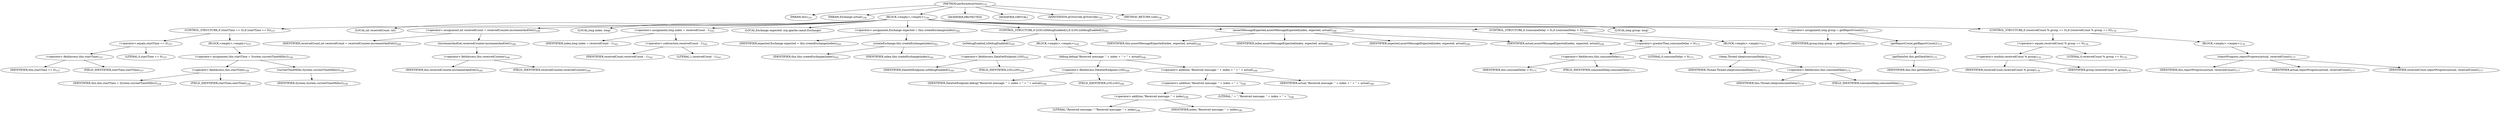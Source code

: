 digraph "performAssertions" {  
"369" [label = <(METHOD,performAssertions)<SUB>155</SUB>> ]
"28" [label = <(PARAM,this)<SUB>155</SUB>> ]
"370" [label = <(PARAM,Exchange actual)<SUB>156</SUB>> ]
"371" [label = <(BLOCK,&lt;empty&gt;,&lt;empty&gt;)<SUB>156</SUB>> ]
"372" [label = <(CONTROL_STRUCTURE,if (startTime == 0),if (startTime == 0))<SUB>157</SUB>> ]
"373" [label = <(&lt;operator&gt;.equals,startTime == 0)<SUB>157</SUB>> ]
"374" [label = <(&lt;operator&gt;.fieldAccess,this.startTime)<SUB>157</SUB>> ]
"375" [label = <(IDENTIFIER,this,startTime == 0)<SUB>157</SUB>> ]
"376" [label = <(FIELD_IDENTIFIER,startTime,startTime)<SUB>157</SUB>> ]
"377" [label = <(LITERAL,0,startTime == 0)<SUB>157</SUB>> ]
"378" [label = <(BLOCK,&lt;empty&gt;,&lt;empty&gt;)<SUB>157</SUB>> ]
"379" [label = <(&lt;operator&gt;.assignment,this.startTime = System.currentTimeMillis())<SUB>158</SUB>> ]
"380" [label = <(&lt;operator&gt;.fieldAccess,this.startTime)<SUB>158</SUB>> ]
"381" [label = <(IDENTIFIER,this,this.startTime = System.currentTimeMillis())<SUB>158</SUB>> ]
"382" [label = <(FIELD_IDENTIFIER,startTime,startTime)<SUB>158</SUB>> ]
"383" [label = <(currentTimeMillis,System.currentTimeMillis())<SUB>158</SUB>> ]
"384" [label = <(IDENTIFIER,System,System.currentTimeMillis())<SUB>158</SUB>> ]
"385" [label = <(LOCAL,int receivedCount: int)> ]
"386" [label = <(&lt;operator&gt;.assignment,int receivedCount = receivedCounter.incrementAndGet())<SUB>160</SUB>> ]
"387" [label = <(IDENTIFIER,receivedCount,int receivedCount = receivedCounter.incrementAndGet())<SUB>160</SUB>> ]
"388" [label = <(incrementAndGet,receivedCounter.incrementAndGet())<SUB>160</SUB>> ]
"389" [label = <(&lt;operator&gt;.fieldAccess,this.receivedCounter)<SUB>160</SUB>> ]
"390" [label = <(IDENTIFIER,this,receivedCounter.incrementAndGet())<SUB>160</SUB>> ]
"391" [label = <(FIELD_IDENTIFIER,receivedCounter,receivedCounter)<SUB>160</SUB>> ]
"392" [label = <(LOCAL,long index: long)> ]
"393" [label = <(&lt;operator&gt;.assignment,long index = receivedCount - 1)<SUB>161</SUB>> ]
"394" [label = <(IDENTIFIER,index,long index = receivedCount - 1)<SUB>161</SUB>> ]
"395" [label = <(&lt;operator&gt;.subtraction,receivedCount - 1)<SUB>161</SUB>> ]
"396" [label = <(IDENTIFIER,receivedCount,receivedCount - 1)<SUB>161</SUB>> ]
"397" [label = <(LITERAL,1,receivedCount - 1)<SUB>161</SUB>> ]
"398" [label = <(LOCAL,Exchange expected: org.apache.camel.Exchange)> ]
"399" [label = <(&lt;operator&gt;.assignment,Exchange expected = this.createExchange(index))<SUB>162</SUB>> ]
"400" [label = <(IDENTIFIER,expected,Exchange expected = this.createExchange(index))<SUB>162</SUB>> ]
"401" [label = <(createExchange,this.createExchange(index))<SUB>162</SUB>> ]
"27" [label = <(IDENTIFIER,this,this.createExchange(index))<SUB>162</SUB>> ]
"402" [label = <(IDENTIFIER,index,this.createExchange(index))<SUB>162</SUB>> ]
"403" [label = <(CONTROL_STRUCTURE,if (LOG.isDebugEnabled()),if (LOG.isDebugEnabled()))<SUB>165</SUB>> ]
"404" [label = <(isDebugEnabled,isDebugEnabled())<SUB>165</SUB>> ]
"405" [label = <(&lt;operator&gt;.fieldAccess,DataSetEndpoint.LOG)<SUB>165</SUB>> ]
"406" [label = <(IDENTIFIER,DataSetEndpoint,isDebugEnabled())<SUB>165</SUB>> ]
"407" [label = <(FIELD_IDENTIFIER,LOG,LOG)<SUB>165</SUB>> ]
"408" [label = <(BLOCK,&lt;empty&gt;,&lt;empty&gt;)<SUB>165</SUB>> ]
"409" [label = <(debug,debug(&quot;Received message: &quot; + index + &quot; = &quot; + actual))<SUB>166</SUB>> ]
"410" [label = <(&lt;operator&gt;.fieldAccess,DataSetEndpoint.LOG)<SUB>166</SUB>> ]
"411" [label = <(IDENTIFIER,DataSetEndpoint,debug(&quot;Received message: &quot; + index + &quot; = &quot; + actual))<SUB>166</SUB>> ]
"412" [label = <(FIELD_IDENTIFIER,LOG,LOG)<SUB>166</SUB>> ]
"413" [label = <(&lt;operator&gt;.addition,&quot;Received message: &quot; + index + &quot; = &quot; + actual)<SUB>166</SUB>> ]
"414" [label = <(&lt;operator&gt;.addition,&quot;Received message: &quot; + index + &quot; = &quot;)<SUB>166</SUB>> ]
"415" [label = <(&lt;operator&gt;.addition,&quot;Received message: &quot; + index)<SUB>166</SUB>> ]
"416" [label = <(LITERAL,&quot;Received message: &quot;,&quot;Received message: &quot; + index)<SUB>166</SUB>> ]
"417" [label = <(IDENTIFIER,index,&quot;Received message: &quot; + index)<SUB>166</SUB>> ]
"418" [label = <(LITERAL,&quot; = &quot;,&quot;Received message: &quot; + index + &quot; = &quot;)<SUB>166</SUB>> ]
"419" [label = <(IDENTIFIER,actual,&quot;Received message: &quot; + index + &quot; = &quot; + actual)<SUB>166</SUB>> ]
"420" [label = <(assertMessageExpected,assertMessageExpected(index, expected, actual))<SUB>169</SUB>> ]
"29" [label = <(IDENTIFIER,this,assertMessageExpected(index, expected, actual))<SUB>169</SUB>> ]
"421" [label = <(IDENTIFIER,index,assertMessageExpected(index, expected, actual))<SUB>169</SUB>> ]
"422" [label = <(IDENTIFIER,expected,assertMessageExpected(index, expected, actual))<SUB>169</SUB>> ]
"423" [label = <(IDENTIFIER,actual,assertMessageExpected(index, expected, actual))<SUB>169</SUB>> ]
"424" [label = <(CONTROL_STRUCTURE,if (consumeDelay &gt; 0),if (consumeDelay &gt; 0))<SUB>171</SUB>> ]
"425" [label = <(&lt;operator&gt;.greaterThan,consumeDelay &gt; 0)<SUB>171</SUB>> ]
"426" [label = <(&lt;operator&gt;.fieldAccess,this.consumeDelay)<SUB>171</SUB>> ]
"427" [label = <(IDENTIFIER,this,consumeDelay &gt; 0)<SUB>171</SUB>> ]
"428" [label = <(FIELD_IDENTIFIER,consumeDelay,consumeDelay)<SUB>171</SUB>> ]
"429" [label = <(LITERAL,0,consumeDelay &gt; 0)<SUB>171</SUB>> ]
"430" [label = <(BLOCK,&lt;empty&gt;,&lt;empty&gt;)<SUB>171</SUB>> ]
"431" [label = <(sleep,Thread.sleep(consumeDelay))<SUB>172</SUB>> ]
"432" [label = <(IDENTIFIER,Thread,Thread.sleep(consumeDelay))<SUB>172</SUB>> ]
"433" [label = <(&lt;operator&gt;.fieldAccess,this.consumeDelay)<SUB>172</SUB>> ]
"434" [label = <(IDENTIFIER,this,Thread.sleep(consumeDelay))<SUB>172</SUB>> ]
"435" [label = <(FIELD_IDENTIFIER,consumeDelay,consumeDelay)<SUB>172</SUB>> ]
"436" [label = <(LOCAL,long group: long)> ]
"437" [label = <(&lt;operator&gt;.assignment,long group = getReportCount())<SUB>175</SUB>> ]
"438" [label = <(IDENTIFIER,group,long group = getReportCount())<SUB>175</SUB>> ]
"439" [label = <(getReportCount,getReportCount())<SUB>175</SUB>> ]
"440" [label = <(getDataSet,this.getDataSet())<SUB>175</SUB>> ]
"30" [label = <(IDENTIFIER,this,this.getDataSet())<SUB>175</SUB>> ]
"441" [label = <(CONTROL_STRUCTURE,if (receivedCount % group == 0),if (receivedCount % group == 0))<SUB>176</SUB>> ]
"442" [label = <(&lt;operator&gt;.equals,receivedCount % group == 0)<SUB>176</SUB>> ]
"443" [label = <(&lt;operator&gt;.modulo,receivedCount % group)<SUB>176</SUB>> ]
"444" [label = <(IDENTIFIER,receivedCount,receivedCount % group)<SUB>176</SUB>> ]
"445" [label = <(IDENTIFIER,group,receivedCount % group)<SUB>176</SUB>> ]
"446" [label = <(LITERAL,0,receivedCount % group == 0)<SUB>176</SUB>> ]
"447" [label = <(BLOCK,&lt;empty&gt;,&lt;empty&gt;)<SUB>176</SUB>> ]
"448" [label = <(reportProgress,reportProgress(actual, receivedCount))<SUB>177</SUB>> ]
"31" [label = <(IDENTIFIER,this,reportProgress(actual, receivedCount))<SUB>177</SUB>> ]
"449" [label = <(IDENTIFIER,actual,reportProgress(actual, receivedCount))<SUB>177</SUB>> ]
"450" [label = <(IDENTIFIER,receivedCount,reportProgress(actual, receivedCount))<SUB>177</SUB>> ]
"451" [label = <(MODIFIER,PROTECTED)> ]
"452" [label = <(MODIFIER,VIRTUAL)> ]
"453" [label = <(ANNOTATION,@Override,@Override)<SUB>155</SUB>> ]
"454" [label = <(METHOD_RETURN,void)<SUB>156</SUB>> ]
  "369" -> "28" 
  "369" -> "370" 
  "369" -> "371" 
  "369" -> "451" 
  "369" -> "452" 
  "369" -> "453" 
  "369" -> "454" 
  "371" -> "372" 
  "371" -> "385" 
  "371" -> "386" 
  "371" -> "392" 
  "371" -> "393" 
  "371" -> "398" 
  "371" -> "399" 
  "371" -> "403" 
  "371" -> "420" 
  "371" -> "424" 
  "371" -> "436" 
  "371" -> "437" 
  "371" -> "441" 
  "372" -> "373" 
  "372" -> "378" 
  "373" -> "374" 
  "373" -> "377" 
  "374" -> "375" 
  "374" -> "376" 
  "378" -> "379" 
  "379" -> "380" 
  "379" -> "383" 
  "380" -> "381" 
  "380" -> "382" 
  "383" -> "384" 
  "386" -> "387" 
  "386" -> "388" 
  "388" -> "389" 
  "389" -> "390" 
  "389" -> "391" 
  "393" -> "394" 
  "393" -> "395" 
  "395" -> "396" 
  "395" -> "397" 
  "399" -> "400" 
  "399" -> "401" 
  "401" -> "27" 
  "401" -> "402" 
  "403" -> "404" 
  "403" -> "408" 
  "404" -> "405" 
  "405" -> "406" 
  "405" -> "407" 
  "408" -> "409" 
  "409" -> "410" 
  "409" -> "413" 
  "410" -> "411" 
  "410" -> "412" 
  "413" -> "414" 
  "413" -> "419" 
  "414" -> "415" 
  "414" -> "418" 
  "415" -> "416" 
  "415" -> "417" 
  "420" -> "29" 
  "420" -> "421" 
  "420" -> "422" 
  "420" -> "423" 
  "424" -> "425" 
  "424" -> "430" 
  "425" -> "426" 
  "425" -> "429" 
  "426" -> "427" 
  "426" -> "428" 
  "430" -> "431" 
  "431" -> "432" 
  "431" -> "433" 
  "433" -> "434" 
  "433" -> "435" 
  "437" -> "438" 
  "437" -> "439" 
  "439" -> "440" 
  "440" -> "30" 
  "441" -> "442" 
  "441" -> "447" 
  "442" -> "443" 
  "442" -> "446" 
  "443" -> "444" 
  "443" -> "445" 
  "447" -> "448" 
  "448" -> "31" 
  "448" -> "449" 
  "448" -> "450" 
}

